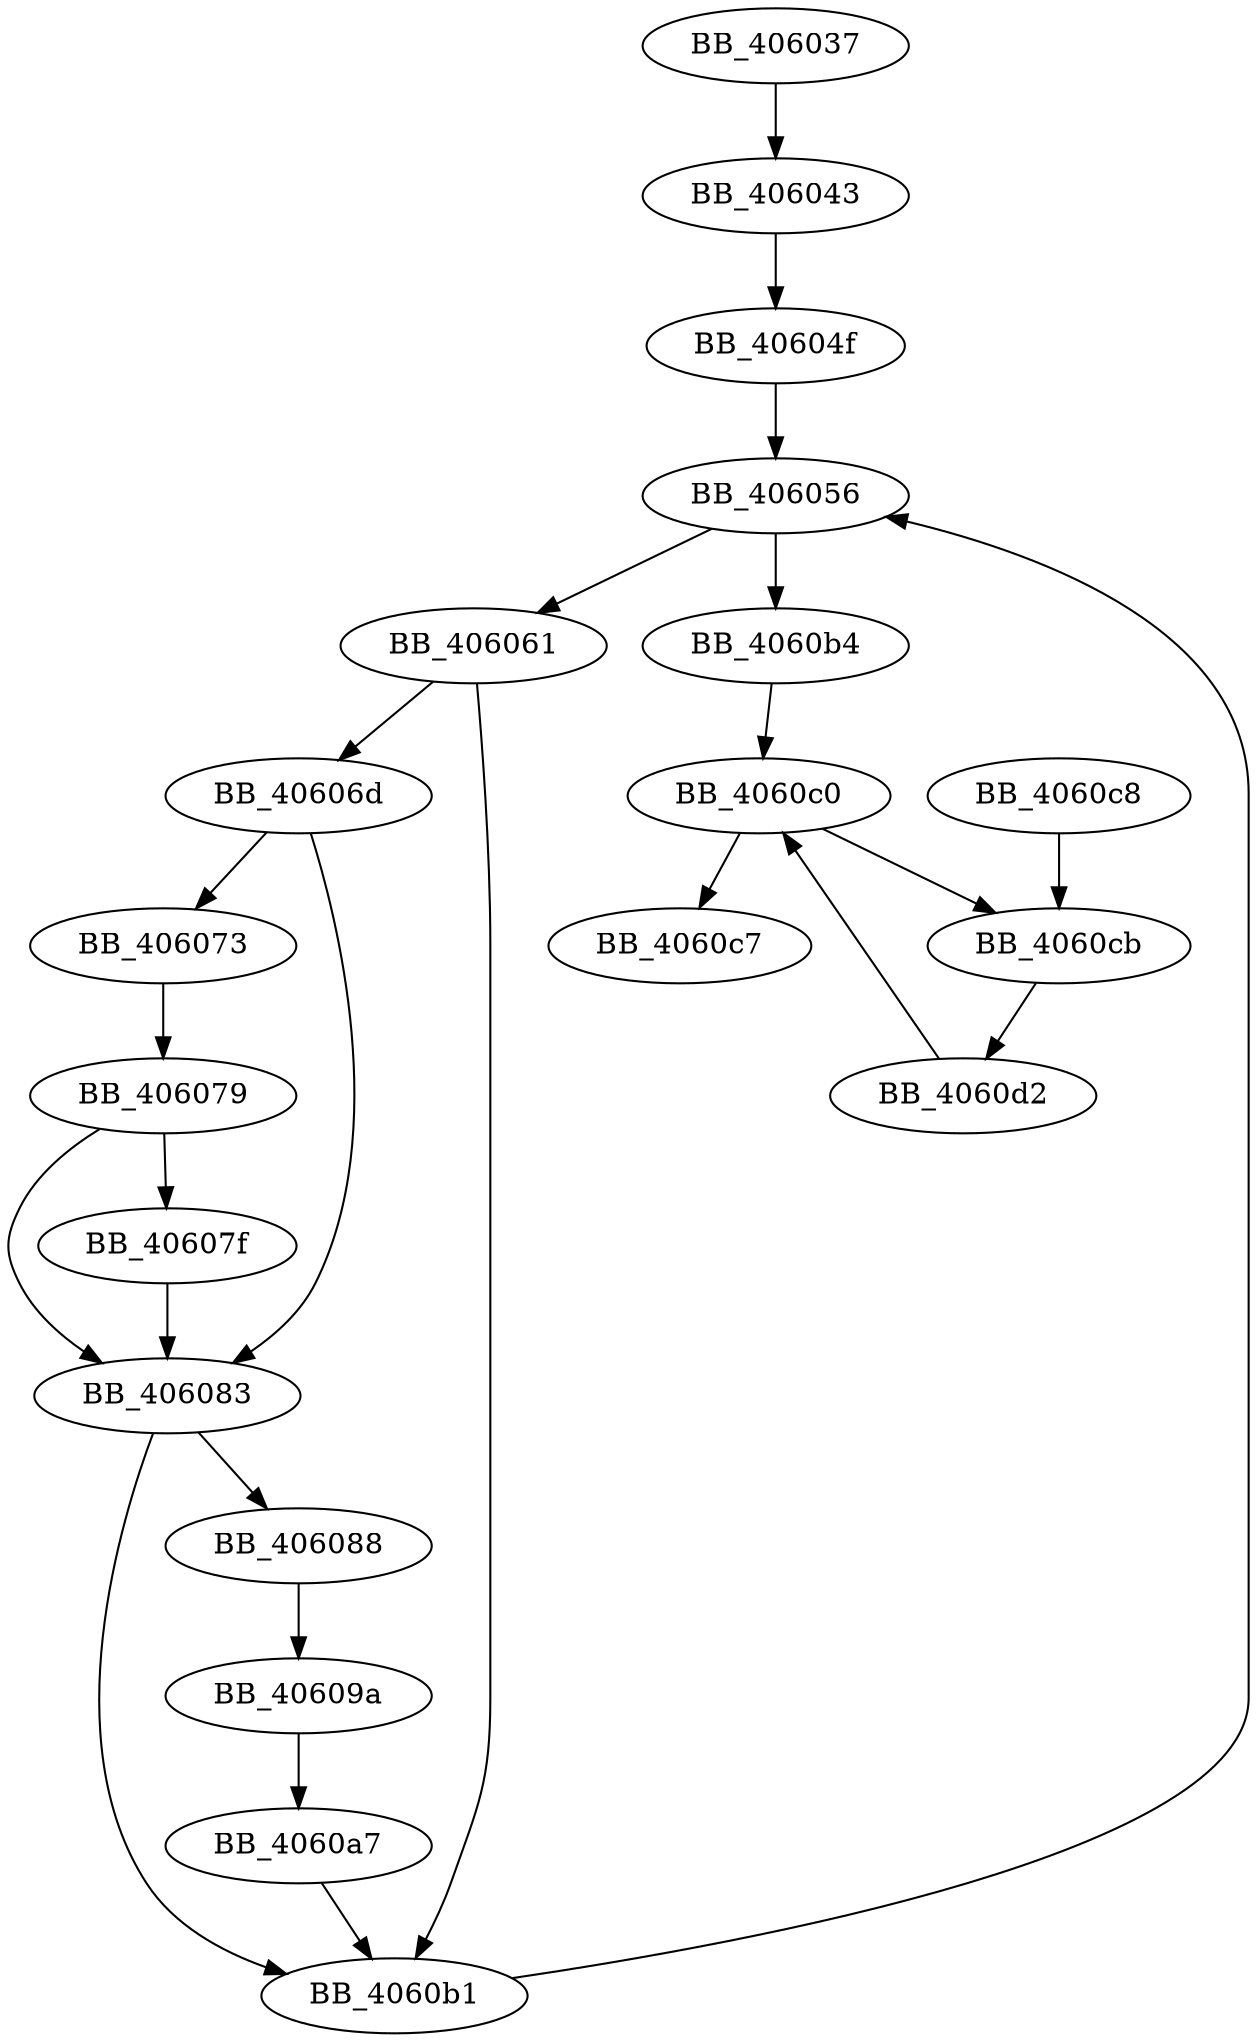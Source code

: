 DiGraph __fcloseall{
BB_406037->BB_406043
BB_406043->BB_40604f
BB_40604f->BB_406056
BB_406056->BB_406061
BB_406056->BB_4060b4
BB_406061->BB_40606d
BB_406061->BB_4060b1
BB_40606d->BB_406073
BB_40606d->BB_406083
BB_406073->BB_406079
BB_406079->BB_40607f
BB_406079->BB_406083
BB_40607f->BB_406083
BB_406083->BB_406088
BB_406083->BB_4060b1
BB_406088->BB_40609a
BB_40609a->BB_4060a7
BB_4060a7->BB_4060b1
BB_4060b1->BB_406056
BB_4060b4->BB_4060c0
BB_4060c0->BB_4060c7
BB_4060c0->BB_4060cb
BB_4060c8->BB_4060cb
BB_4060cb->BB_4060d2
BB_4060d2->BB_4060c0
}
